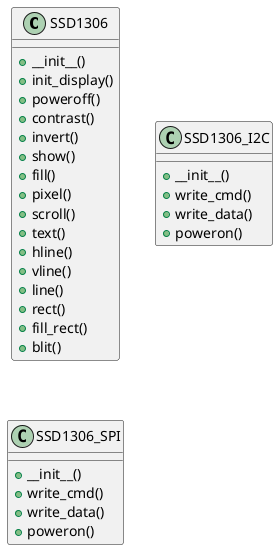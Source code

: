 @startuml
class SSD1306 {
  + __init__()
  + init_display()
  + poweroff()
  + contrast()
  + invert()
  + show()
  + fill()
  + pixel()
  + scroll()
  + text()
  + hline()
  + vline()
  + line()
  + rect()
  + fill_rect()
  + blit()
}
class SSD1306_I2C {
  + __init__()
  + write_cmd()
  + write_data()
  + poweron()
}
class SSD1306_SPI {
  + __init__()
  + write_cmd()
  + write_data()
  + poweron()
}
@enduml
